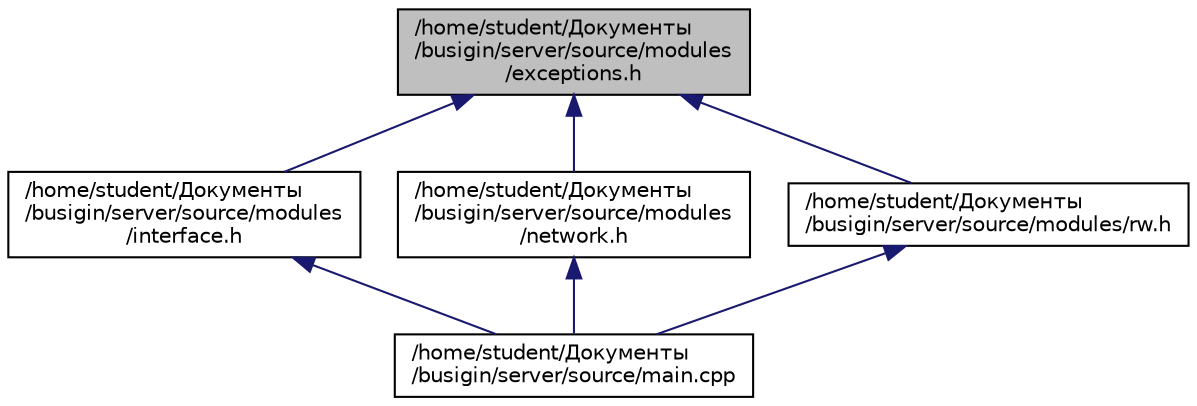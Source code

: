 digraph "/home/student/Документы/busigin/server/source/modules/exceptions.h"
{
 // LATEX_PDF_SIZE
  edge [fontname="Helvetica",fontsize="10",labelfontname="Helvetica",labelfontsize="10"];
  node [fontname="Helvetica",fontsize="10",shape=record];
  Node1 [label="/home/student/Документы\l/busigin/server/source/modules\l/exceptions.h",height=0.2,width=0.4,color="black", fillcolor="grey75", style="filled", fontcolor="black",tooltip="Определение классов исключений."];
  Node1 -> Node2 [dir="back",color="midnightblue",fontsize="10",style="solid"];
  Node2 [label="/home/student/Документы\l/busigin/server/source/modules\l/interface.h",height=0.2,width=0.4,color="black", fillcolor="white", style="filled",URL="$interface_8h.html",tooltip="Определение класса интерфейса."];
  Node2 -> Node3 [dir="back",color="midnightblue",fontsize="10",style="solid"];
  Node3 [label="/home/student/Документы\l/busigin/server/source/main.cpp",height=0.2,width=0.4,color="black", fillcolor="white", style="filled",URL="$main_8cpp.html",tooltip="Главный файл программы."];
  Node1 -> Node4 [dir="back",color="midnightblue",fontsize="10",style="solid"];
  Node4 [label="/home/student/Документы\l/busigin/server/source/modules\l/network.h",height=0.2,width=0.4,color="black", fillcolor="white", style="filled",URL="$network_8h.html",tooltip="Определения классов для управления сетевым взаимодействием."];
  Node4 -> Node3 [dir="back",color="midnightblue",fontsize="10",style="solid"];
  Node1 -> Node5 [dir="back",color="midnightblue",fontsize="10",style="solid"];
  Node5 [label="/home/student/Документы\l/busigin/server/source/modules/rw.h",height=0.2,width=0.4,color="black", fillcolor="white", style="filled",URL="$rw_8h.html",tooltip="Определение функций для работы с файлами."];
  Node5 -> Node3 [dir="back",color="midnightblue",fontsize="10",style="solid"];
}
